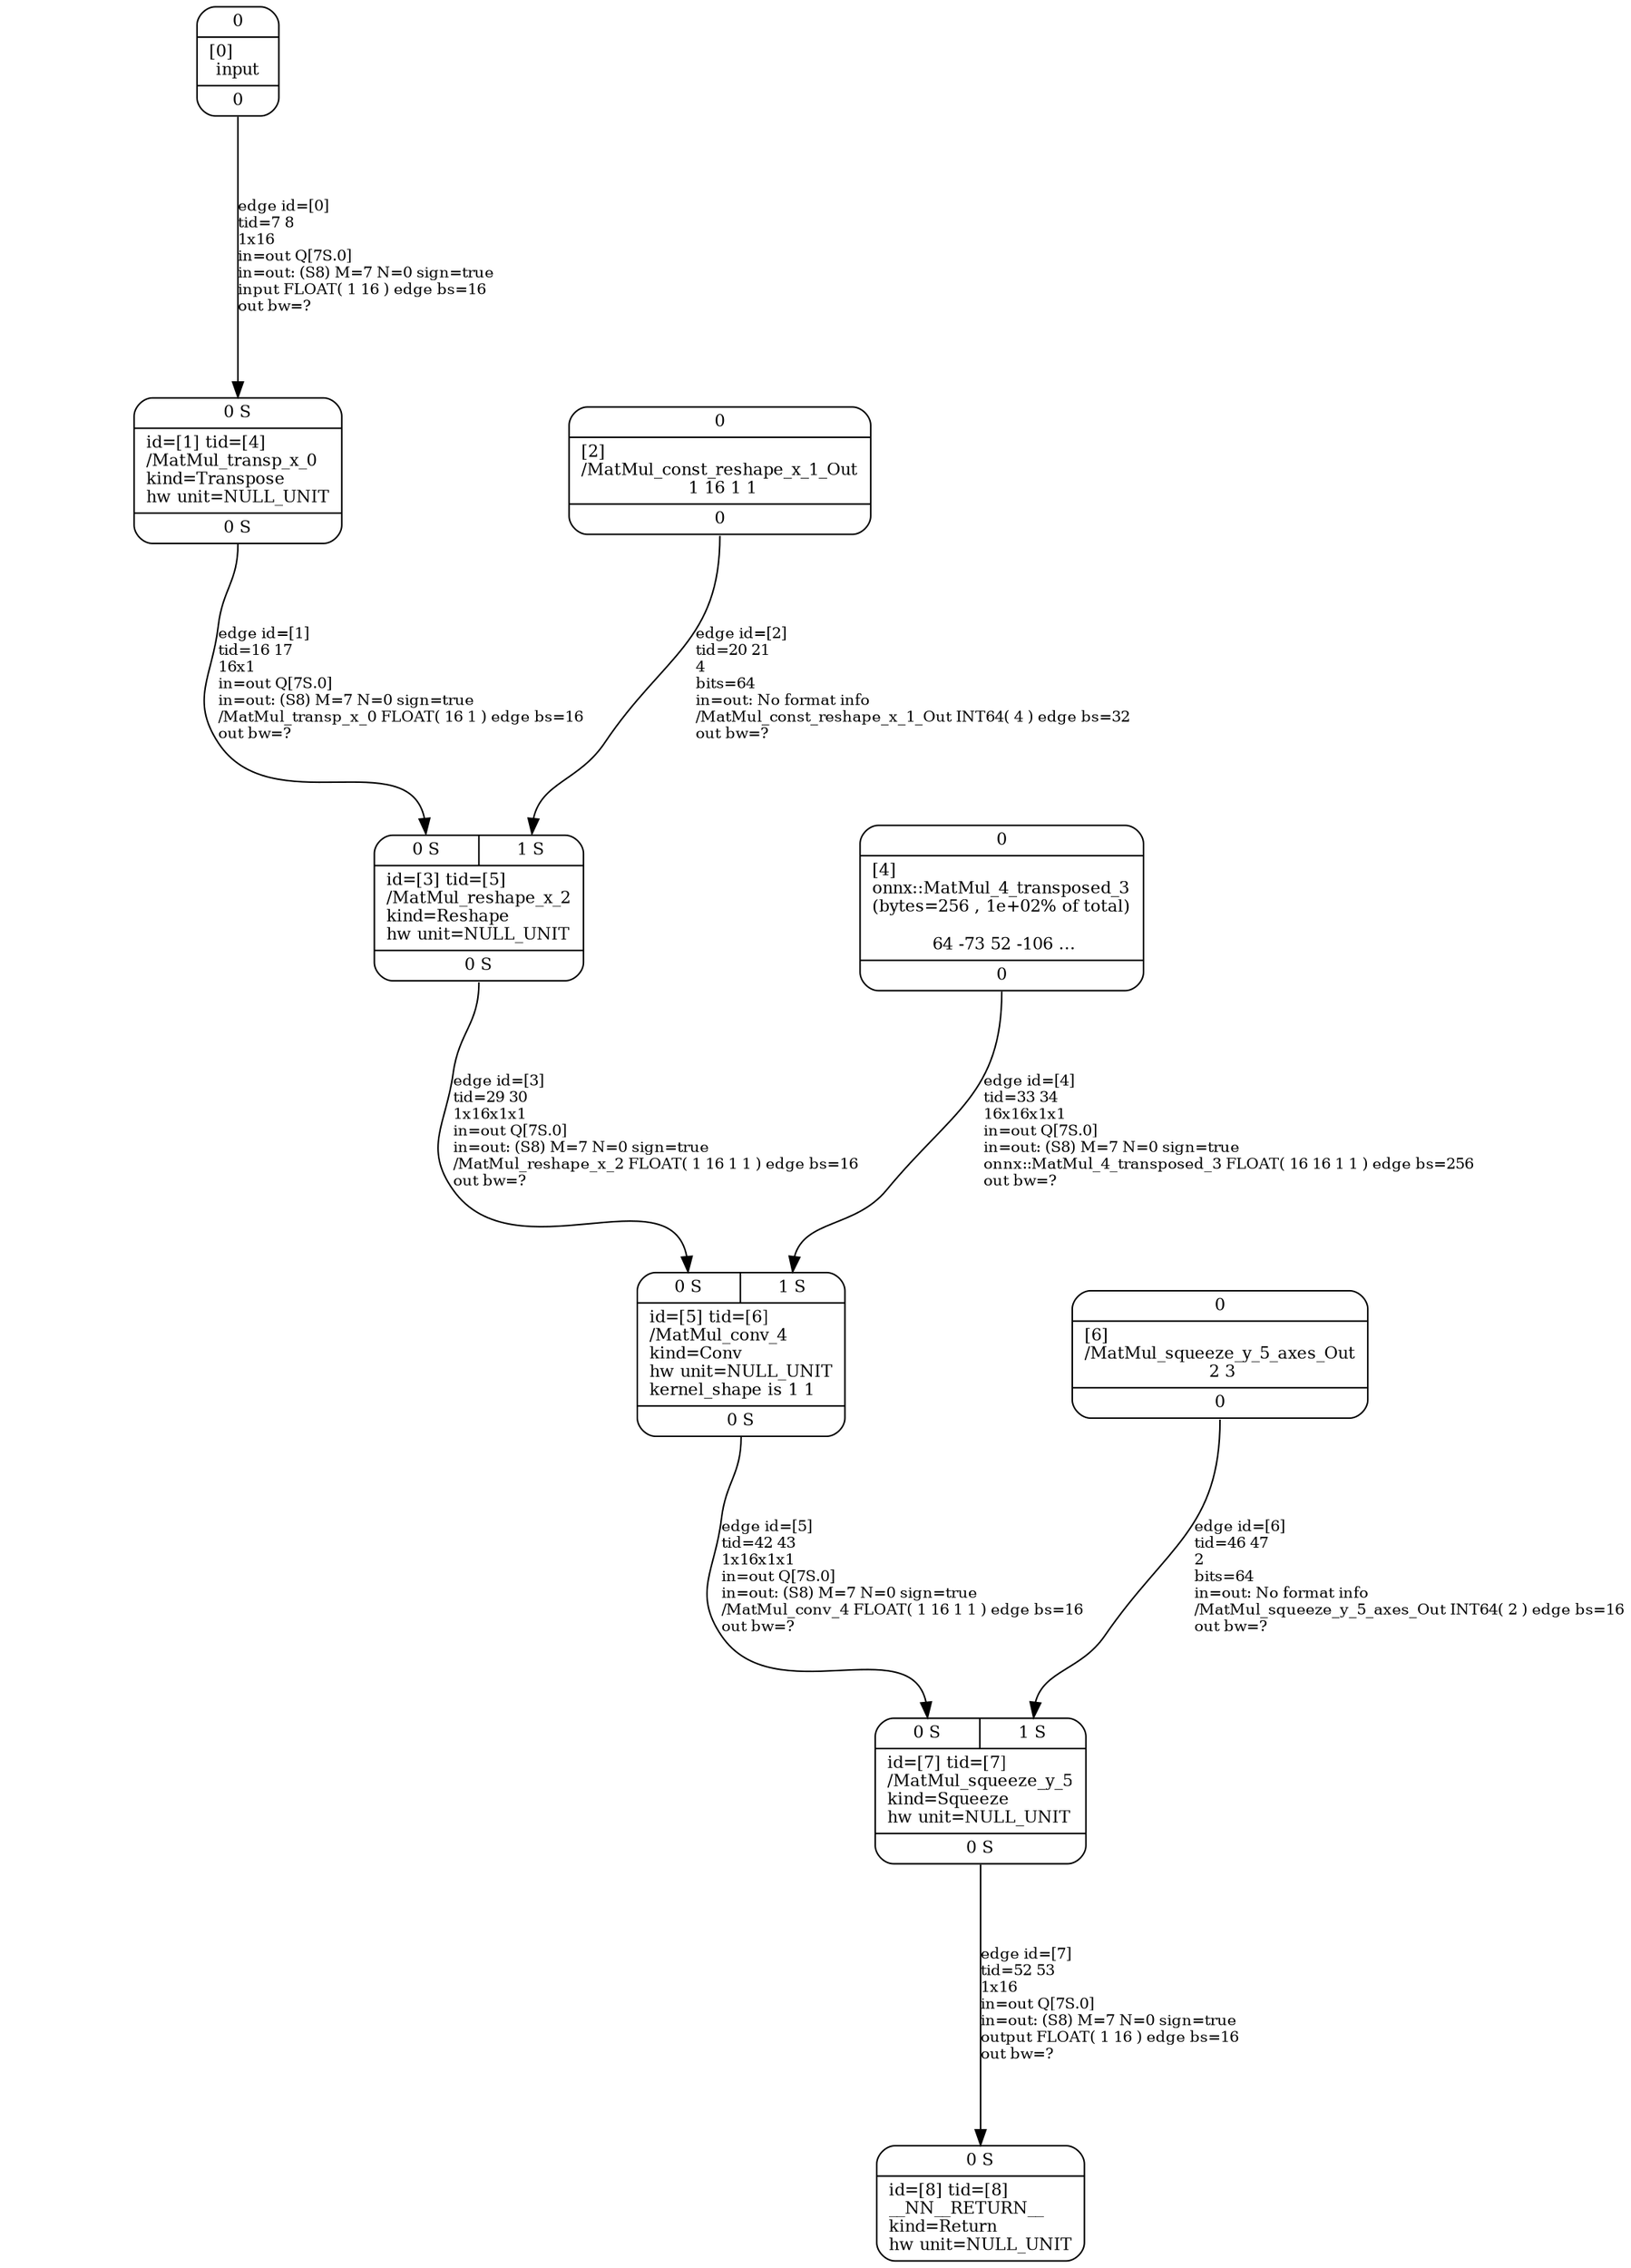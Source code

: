 digraph G {
graph [ fontsize=11 ];
node [ fontsize=11 ];
edge [ fontsize=10 ];
rankdir=BU
ranksep=1.5
nodesep=1
splines=spline
compound=true
Graphinfo [ label="" shape=plaintext, style=rounded, color=black, fontname="Arial-Bold" ];
"onnx::MatMul_4_transposed_3" [ label="{ { <i0> 0} |  [4]\lonnx::MatMul_4_transposed_3\l(bytes=256 , 1e+02% of total)\l\l 64 -73 52 -106 ... | { <o0> 0} }", shape=record, color=black, style=rounded  ] ;
"/MatMul_const_reshape_x_1_Out" [ label="{ { <i0> 0} |  [2]\l/MatMul_const_reshape_x_1_Out\l 1 16 1 1 | { <o0> 0} }", shape=record, color=black, style=rounded  ] ;
"/MatMul_squeeze_y_5_axes_Out" [ label="{ { <i0> 0} |  [6]\l/MatMul_squeeze_y_5_axes_Out\l 2 3 | { <o0> 0} }", shape=record, color=black, style=rounded  ] ;
input [ label="{ { <i0> 0} |  [0]\linput | { <o0> 0} }", shape=record, color=black, style=rounded  ] ;
"/MatMul_transp_x_0" [ label="{ { < i0>  0 S } | id=[1] tid=[4]\l/MatMul_transp_x_0\lkind=Transpose\lhw unit=NULL_UNIT\l | { < o0>  0 S } }", shape=record, color=black, style=rounded  ] ;
"/MatMul_reshape_x_2" [ label="{ { < i0>  0 S  | < i1>  1 S } | id=[3] tid=[5]\l/MatMul_reshape_x_2\lkind=Reshape\lhw unit=NULL_UNIT\l | { < o0>  0 S } }", shape=record, color=black, style=rounded  ] ;
"/MatMul_conv_4" [ label="{ { < i0>  0 S  | < i1>  1 S } | id=[5] tid=[6]\l/MatMul_conv_4\lkind=Conv\lhw unit=NULL_UNIT\lkernel_shape is 1 1\l | { < o0>  0 S } }", shape=record, color=black, style=rounded  ] ;
"/MatMul_squeeze_y_5" [ label="{ { < i0>  0 S  | < i1>  1 S } | id=[7] tid=[7]\l/MatMul_squeeze_y_5\lkind=Squeeze\lhw unit=NULL_UNIT\l | { < o0>  0 S } }", shape=record, color=black, style=rounded  ] ;
__NN__RETURN__ [ label="{ { < i0>  0 S } | id=[8] tid=[8]\l__NN__RETURN__\lkind=Return\lhw unit=NULL_UNIT\l}", shape=record, color=black, style=rounded  ] ;
input:o0:s->"/MatMul_transp_x_0":i0:n [ label="edge id=[0]\ltid=7 8\l1x16\lin=out Q[7S.0]\lin=out: (S8) M=7 N=0 sign=true\linput FLOAT( 1 16 ) edge bs=16\lout bw=?\l" ]; 
"/MatMul_transp_x_0":o0:s->"/MatMul_reshape_x_2":i0:n [ label="edge id=[1]\ltid=16 17\l16x1\lin=out Q[7S.0]\lin=out: (S8) M=7 N=0 sign=true\l/MatMul_transp_x_0 FLOAT( 16 1 ) edge bs=16\lout bw=?\l" ]; 
"/MatMul_const_reshape_x_1_Out":o0:s->"/MatMul_reshape_x_2":i1:n [ label="edge id=[2]\ltid=20 21\l4\lbits=64\lin=out: No format info\l/MatMul_const_reshape_x_1_Out INT64( 4 ) edge bs=32\lout bw=?\l" ]; 
"/MatMul_reshape_x_2":o0:s->"/MatMul_conv_4":i0:n [ label="edge id=[3]\ltid=29 30\l1x16x1x1\lin=out Q[7S.0]\lin=out: (S8) M=7 N=0 sign=true\l/MatMul_reshape_x_2 FLOAT( 1 16 1 1 ) edge bs=16\lout bw=?\l" ]; 
"onnx::MatMul_4_transposed_3":o0:s->"/MatMul_conv_4":i1:n [ label="edge id=[4]\ltid=33 34\l16x16x1x1\lin=out Q[7S.0]\lin=out: (S8) M=7 N=0 sign=true\lonnx::MatMul_4_transposed_3 FLOAT( 16 16 1 1 ) edge bs=256\lout bw=?\l" ]; 
"/MatMul_conv_4":o0:s->"/MatMul_squeeze_y_5":i0:n [ label="edge id=[5]\ltid=42 43\l1x16x1x1\lin=out Q[7S.0]\lin=out: (S8) M=7 N=0 sign=true\l/MatMul_conv_4 FLOAT( 1 16 1 1 ) edge bs=16\lout bw=?\l" ]; 
"/MatMul_squeeze_y_5_axes_Out":o0:s->"/MatMul_squeeze_y_5":i1:n [ label="edge id=[6]\ltid=46 47\l2\lbits=64\lin=out: No format info\l/MatMul_squeeze_y_5_axes_Out INT64( 2 ) edge bs=16\lout bw=?\l" ]; 
"/MatMul_squeeze_y_5":o0:s->__NN__RETURN__:i0:n [ label="edge id=[7]\ltid=52 53\l1x16\lin=out Q[7S.0]\lin=out: (S8) M=7 N=0 sign=true\loutput FLOAT( 1 16 ) edge bs=16\lout bw=?\l" ]; 
}
